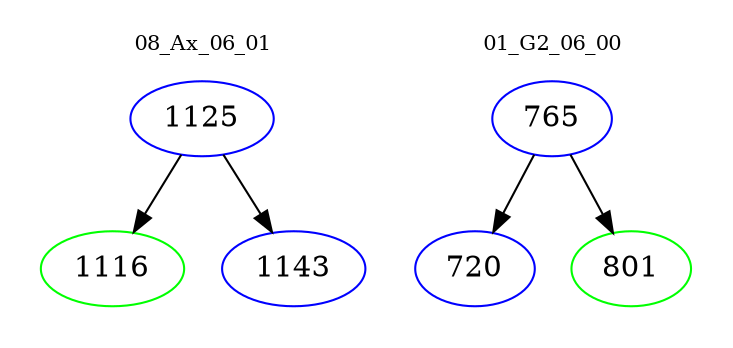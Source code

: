 digraph{
subgraph cluster_0 {
color = white
label = "08_Ax_06_01";
fontsize=10;
T0_1125 [label="1125", color="blue"]
T0_1125 -> T0_1116 [color="black"]
T0_1116 [label="1116", color="green"]
T0_1125 -> T0_1143 [color="black"]
T0_1143 [label="1143", color="blue"]
}
subgraph cluster_1 {
color = white
label = "01_G2_06_00";
fontsize=10;
T1_765 [label="765", color="blue"]
T1_765 -> T1_720 [color="black"]
T1_720 [label="720", color="blue"]
T1_765 -> T1_801 [color="black"]
T1_801 [label="801", color="green"]
}
}
